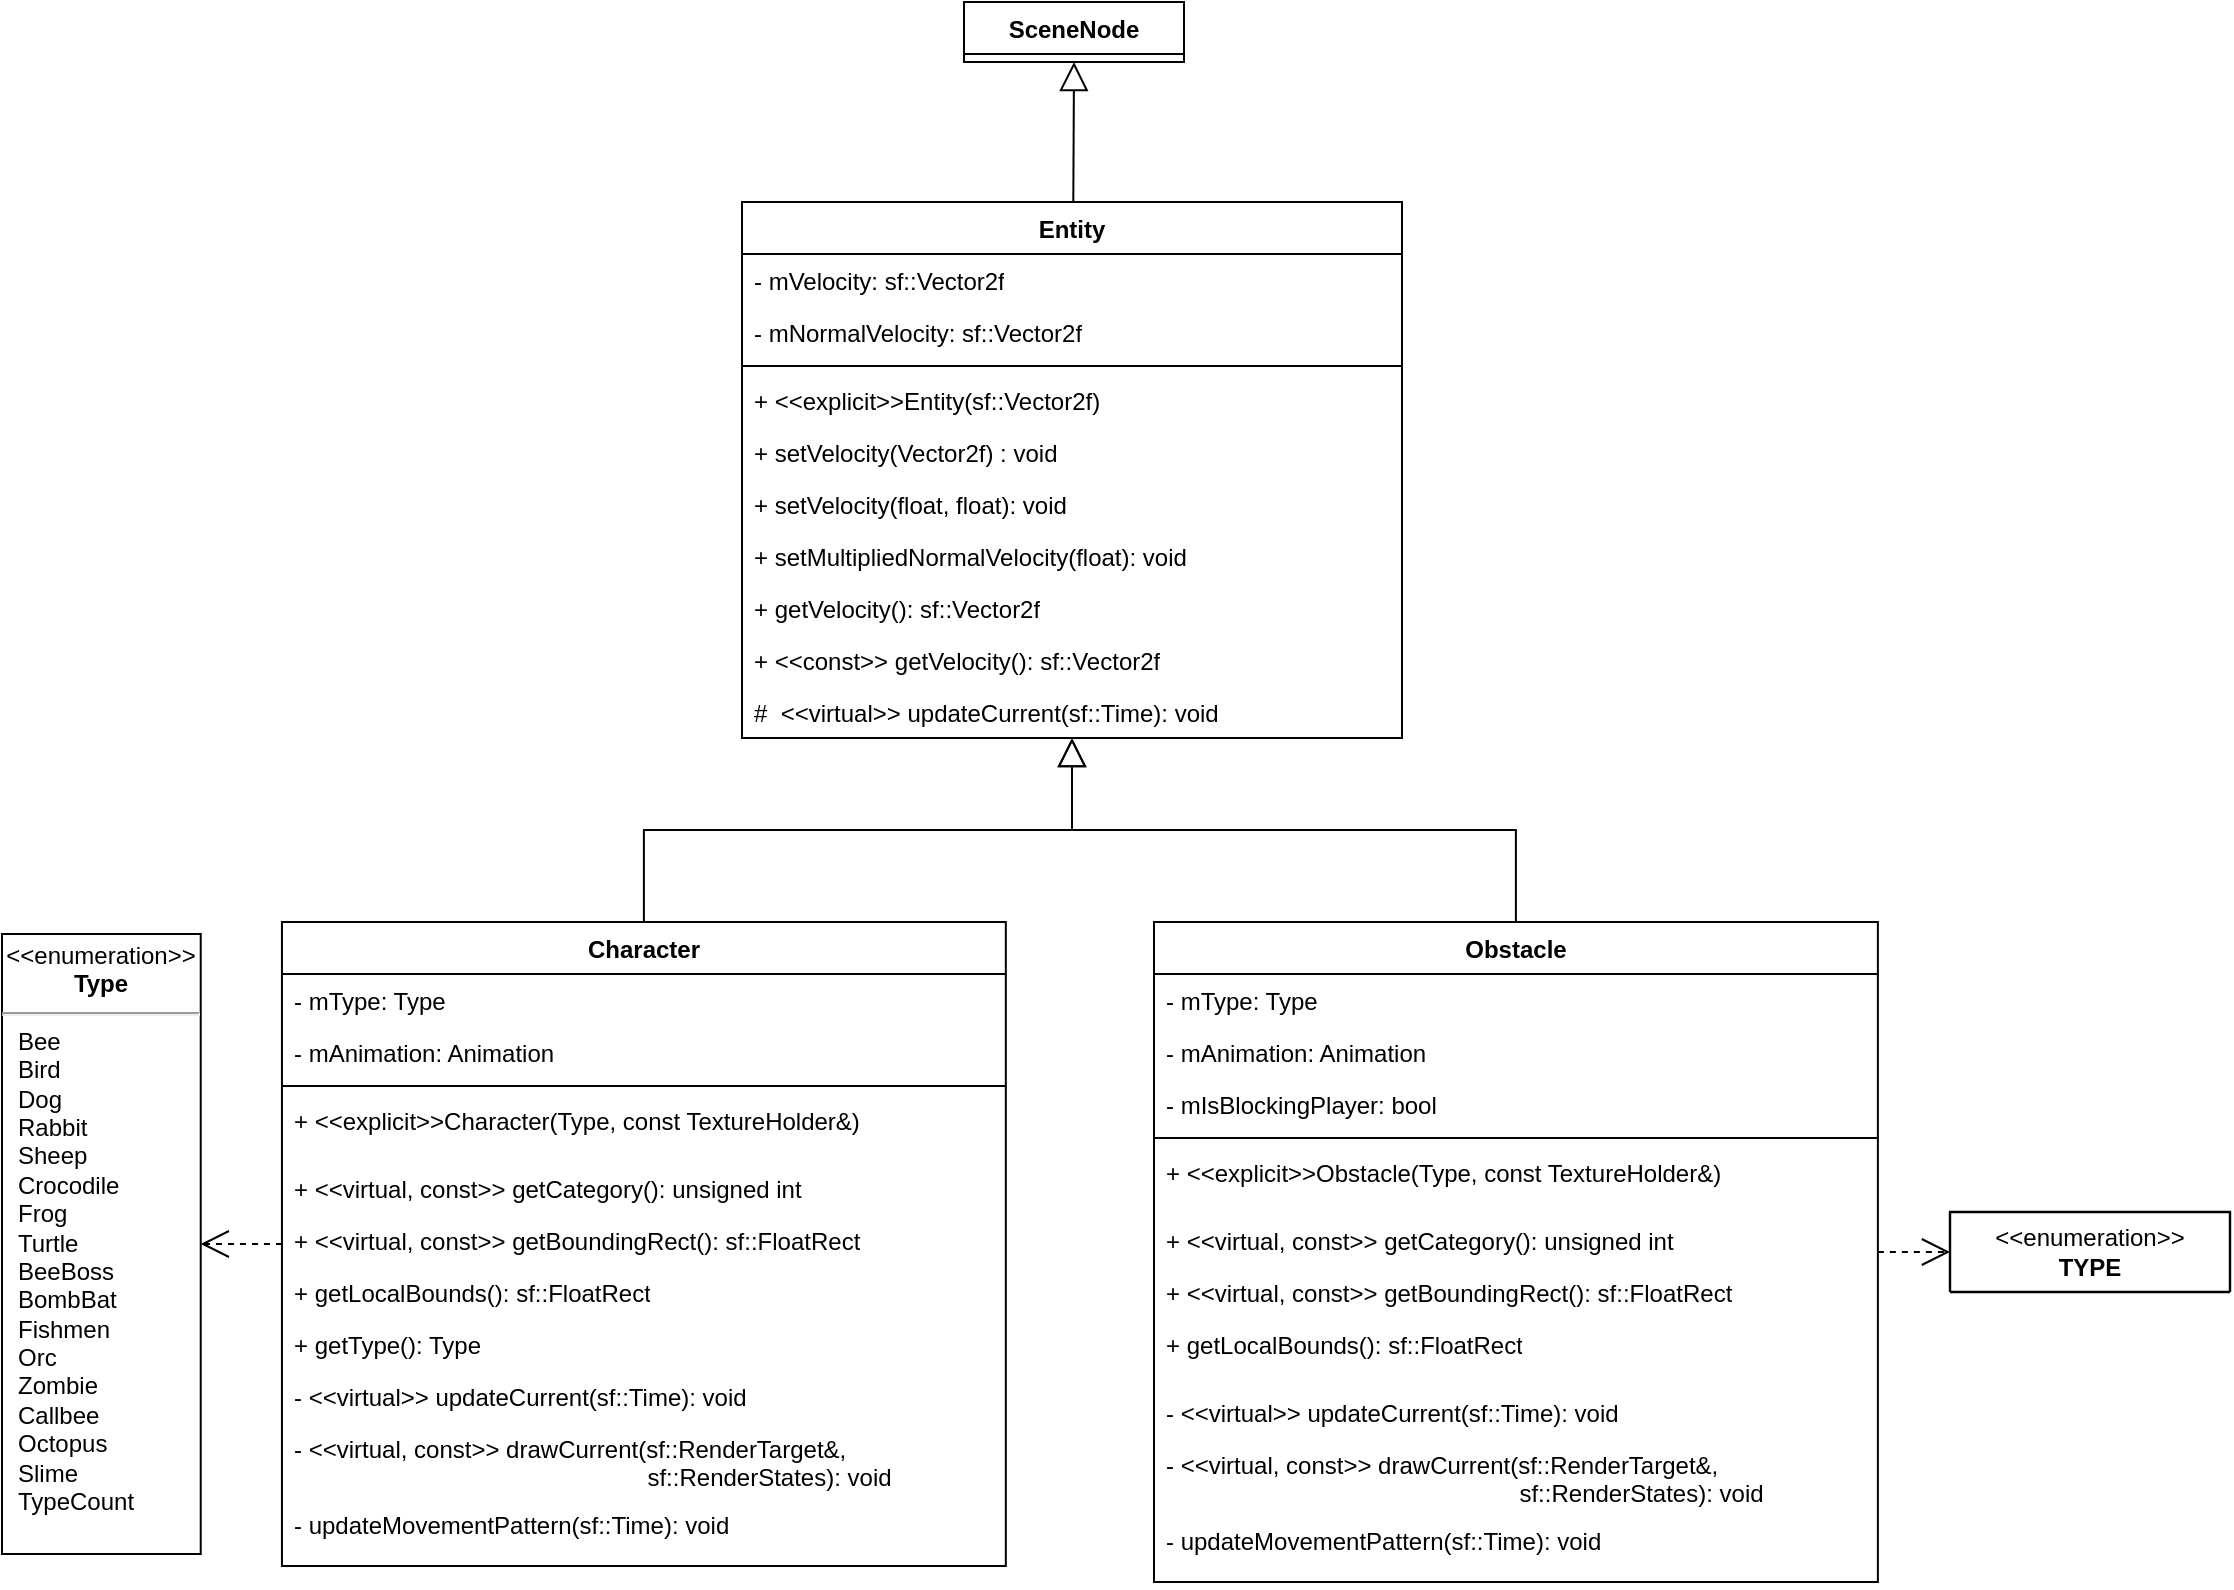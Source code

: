 <mxfile>
    <diagram id="fpd9Fu31cau4rlFF5W6Y" name="Page-1">
        <mxGraphModel dx="1935" dy="2785" grid="1" gridSize="10" guides="1" tooltips="1" connect="1" arrows="1" fold="1" page="1" pageScale="1" pageWidth="850" pageHeight="1100" math="0" shadow="0">
            <root>
                <mxCell id="0"/>
                <mxCell id="1" parent="0"/>
                <mxCell id="64" value="SceneNode" style="swimlane;fontStyle=1;align=center;verticalAlign=top;childLayout=stackLayout;horizontal=1;startSize=26;horizontalStack=0;resizeParent=1;resizeParentMax=0;resizeLast=0;collapsible=1;marginBottom=0;whiteSpace=wrap;html=1;" parent="1" vertex="1" collapsed="1">
                    <mxGeometry x="-59" y="-2050" width="110" height="30" as="geometry">
                        <mxRectangle x="170" y="720" width="330" height="34" as="alternateBounds"/>
                    </mxGeometry>
                </mxCell>
                <mxCell id="67" value="" style="line;strokeWidth=1;fillColor=none;align=left;verticalAlign=middle;spacingTop=-1;spacingLeft=3;spacingRight=3;rotatable=0;labelPosition=right;points=[];portConstraint=eastwest;strokeColor=inherit;" parent="64" vertex="1">
                    <mxGeometry y="26" width="330" height="8" as="geometry"/>
                </mxCell>
                <mxCell id="120" style="edgeStyle=none;html=1;entryX=0.5;entryY=1;entryDx=0;entryDy=0;endArrow=block;endFill=0;targetPerimeterSpacing=-1;endSize=12;" parent="1" source="132" target="64" edge="1">
                    <mxGeometry relative="1" as="geometry">
                        <mxPoint x="-4.0" y="-1960" as="sourcePoint"/>
                    </mxGeometry>
                </mxCell>
                <mxCell id="132" value="Entity" style="swimlane;fontStyle=1;align=center;verticalAlign=top;childLayout=stackLayout;horizontal=1;startSize=26;horizontalStack=0;resizeParent=1;resizeParentMax=0;resizeLast=0;collapsible=1;marginBottom=0;whiteSpace=wrap;html=1;" parent="1" vertex="1">
                    <mxGeometry x="-170.0" y="-1950" width="330" height="268" as="geometry"/>
                </mxCell>
                <mxCell id="133" value="- mVelocity: sf::Vector2f" style="text;strokeColor=none;fillColor=none;align=left;verticalAlign=top;spacingLeft=4;spacingRight=4;overflow=hidden;rotatable=0;points=[[0,0.5],[1,0.5]];portConstraint=eastwest;whiteSpace=wrap;html=1;" parent="132" vertex="1">
                    <mxGeometry y="26" width="330" height="26" as="geometry"/>
                </mxCell>
                <mxCell id="134" value="- mNormalVelocity: sf::Vector2f" style="text;strokeColor=none;fillColor=none;align=left;verticalAlign=top;spacingLeft=4;spacingRight=4;overflow=hidden;rotatable=0;points=[[0,0.5],[1,0.5]];portConstraint=eastwest;whiteSpace=wrap;html=1;" parent="132" vertex="1">
                    <mxGeometry y="52" width="330" height="26" as="geometry"/>
                </mxCell>
                <mxCell id="135" value="" style="line;strokeWidth=1;fillColor=none;align=left;verticalAlign=middle;spacingTop=-1;spacingLeft=3;spacingRight=3;rotatable=0;labelPosition=right;points=[];portConstraint=eastwest;strokeColor=inherit;" parent="132" vertex="1">
                    <mxGeometry y="78" width="330" height="8" as="geometry"/>
                </mxCell>
                <mxCell id="136" value="+ &amp;lt;&amp;lt;explicit&amp;gt;&amp;gt;Entity(sf::Vector2f)" style="text;strokeColor=none;fillColor=none;align=left;verticalAlign=top;spacingLeft=4;spacingRight=4;overflow=hidden;rotatable=0;points=[[0,0.5],[1,0.5]];portConstraint=eastwest;whiteSpace=wrap;html=1;" parent="132" vertex="1">
                    <mxGeometry y="86" width="330" height="26" as="geometry"/>
                </mxCell>
                <mxCell id="137" value="+ setVelocity(Vector2f) : void" style="text;strokeColor=none;fillColor=none;align=left;verticalAlign=top;spacingLeft=4;spacingRight=4;overflow=hidden;rotatable=0;points=[[0,0.5],[1,0.5]];portConstraint=eastwest;whiteSpace=wrap;html=1;" parent="132" vertex="1">
                    <mxGeometry y="112" width="330" height="26" as="geometry"/>
                </mxCell>
                <mxCell id="138" value="+ setVelocity(float, float): void" style="text;strokeColor=none;fillColor=none;align=left;verticalAlign=top;spacingLeft=4;spacingRight=4;overflow=hidden;rotatable=0;points=[[0,0.5],[1,0.5]];portConstraint=eastwest;whiteSpace=wrap;html=1;" parent="132" vertex="1">
                    <mxGeometry y="138" width="330" height="26" as="geometry"/>
                </mxCell>
                <mxCell id="139" value="+&amp;nbsp;setMultipliedNormalVelocity(float): void" style="text;strokeColor=none;fillColor=none;align=left;verticalAlign=top;spacingLeft=4;spacingRight=4;overflow=hidden;rotatable=0;points=[[0,0.5],[1,0.5]];portConstraint=eastwest;whiteSpace=wrap;html=1;" parent="132" vertex="1">
                    <mxGeometry y="164" width="330" height="26" as="geometry"/>
                </mxCell>
                <mxCell id="140" value="+ getVelocity(): sf::Vector2f" style="text;strokeColor=none;fillColor=none;align=left;verticalAlign=top;spacingLeft=4;spacingRight=4;overflow=hidden;rotatable=0;points=[[0,0.5],[1,0.5]];portConstraint=eastwest;whiteSpace=wrap;html=1;" parent="132" vertex="1">
                    <mxGeometry y="190" width="330" height="26" as="geometry"/>
                </mxCell>
                <mxCell id="141" value="+ &amp;lt;&amp;lt;const&amp;gt;&amp;gt; getVelocity(): sf::Vector2f" style="text;strokeColor=none;fillColor=none;align=left;verticalAlign=top;spacingLeft=4;spacingRight=4;overflow=hidden;rotatable=0;points=[[0,0.5],[1,0.5]];portConstraint=eastwest;whiteSpace=wrap;html=1;" parent="132" vertex="1">
                    <mxGeometry y="216" width="330" height="26" as="geometry"/>
                </mxCell>
                <mxCell id="142" value="#&amp;nbsp; &amp;lt;&amp;lt;virtual&amp;gt;&amp;gt; updateCurrent(sf::Time): void" style="text;strokeColor=none;fillColor=none;align=left;verticalAlign=top;spacingLeft=4;spacingRight=4;overflow=hidden;rotatable=0;points=[[0,0.5],[1,0.5]];portConstraint=eastwest;whiteSpace=wrap;html=1;" parent="132" vertex="1">
                    <mxGeometry y="242" width="330" height="26" as="geometry"/>
                </mxCell>
                <mxCell id="176" style="edgeStyle=orthogonalEdgeStyle;html=1;rounded=0;endArrow=block;endFill=0;endSize=12;" parent="1" source="143" target="132" edge="1">
                    <mxGeometry relative="1" as="geometry"/>
                </mxCell>
                <mxCell id="143" value="Character" style="swimlane;fontStyle=1;align=center;verticalAlign=top;childLayout=stackLayout;horizontal=1;startSize=26;horizontalStack=0;resizeParent=1;resizeParentMax=0;resizeLast=0;collapsible=1;marginBottom=0;whiteSpace=wrap;html=1;" parent="1" vertex="1">
                    <mxGeometry x="-400.025" y="-1590" width="361.94" height="322" as="geometry"/>
                </mxCell>
                <mxCell id="144" value="- mType: Type" style="text;strokeColor=none;fillColor=none;align=left;verticalAlign=top;spacingLeft=4;spacingRight=4;overflow=hidden;rotatable=0;points=[[0,0.5],[1,0.5]];portConstraint=eastwest;whiteSpace=wrap;html=1;" parent="143" vertex="1">
                    <mxGeometry y="26" width="361.94" height="26" as="geometry"/>
                </mxCell>
                <mxCell id="145" value="- mAnimation: Animation" style="text;strokeColor=none;fillColor=none;align=left;verticalAlign=top;spacingLeft=4;spacingRight=4;overflow=hidden;rotatable=0;points=[[0,0.5],[1,0.5]];portConstraint=eastwest;whiteSpace=wrap;html=1;" parent="143" vertex="1">
                    <mxGeometry y="52" width="361.94" height="26" as="geometry"/>
                </mxCell>
                <mxCell id="146" value="" style="line;strokeWidth=1;fillColor=none;align=left;verticalAlign=middle;spacingTop=-1;spacingLeft=3;spacingRight=3;rotatable=0;labelPosition=right;points=[];portConstraint=eastwest;strokeColor=inherit;" parent="143" vertex="1">
                    <mxGeometry y="78" width="361.94" height="8" as="geometry"/>
                </mxCell>
                <mxCell id="147" value="+ &amp;lt;&amp;lt;explicit&amp;gt;&amp;gt;Character(Type, const TextureHolder&amp;amp;)" style="text;strokeColor=none;fillColor=none;align=left;verticalAlign=top;spacingLeft=4;spacingRight=4;overflow=hidden;rotatable=0;points=[[0,0.5],[1,0.5]];portConstraint=eastwest;whiteSpace=wrap;html=1;" parent="143" vertex="1">
                    <mxGeometry y="86" width="361.94" height="34" as="geometry"/>
                </mxCell>
                <mxCell id="148" value="+ &amp;lt;&amp;lt;virtual, const&amp;gt;&amp;gt; getCategory(): unsigned int" style="text;strokeColor=none;fillColor=none;align=left;verticalAlign=top;spacingLeft=4;spacingRight=4;overflow=hidden;rotatable=0;points=[[0,0.5],[1,0.5]];portConstraint=eastwest;whiteSpace=wrap;html=1;" parent="143" vertex="1">
                    <mxGeometry y="120" width="361.94" height="26" as="geometry"/>
                </mxCell>
                <mxCell id="149" value="+ &amp;lt;&amp;lt;virtual, const&amp;gt;&amp;gt; getBoundingRect(): sf::FloatRect" style="text;strokeColor=none;fillColor=none;align=left;verticalAlign=top;spacingLeft=4;spacingRight=4;overflow=hidden;rotatable=0;points=[[0,0.5],[1,0.5]];portConstraint=eastwest;whiteSpace=wrap;html=1;" parent="143" vertex="1">
                    <mxGeometry y="146" width="361.94" height="26" as="geometry"/>
                </mxCell>
                <mxCell id="150" value="+ getLocalBounds(): sf::FloatRect" style="text;strokeColor=none;fillColor=none;align=left;verticalAlign=top;spacingLeft=4;spacingRight=4;overflow=hidden;rotatable=0;points=[[0,0.5],[1,0.5]];portConstraint=eastwest;whiteSpace=wrap;html=1;" parent="143" vertex="1">
                    <mxGeometry y="172" width="361.94" height="26" as="geometry"/>
                </mxCell>
                <mxCell id="151" value="+ getType(): Type" style="text;strokeColor=none;fillColor=none;align=left;verticalAlign=top;spacingLeft=4;spacingRight=4;overflow=hidden;rotatable=0;points=[[0,0.5],[1,0.5]];portConstraint=eastwest;whiteSpace=wrap;html=1;" parent="143" vertex="1">
                    <mxGeometry y="198" width="361.94" height="26" as="geometry"/>
                </mxCell>
                <mxCell id="152" value="- &amp;lt;&amp;lt;virtual&amp;gt;&amp;gt; updateCurrent(sf::Time): void" style="text;strokeColor=none;fillColor=none;align=left;verticalAlign=top;spacingLeft=4;spacingRight=4;overflow=hidden;rotatable=0;points=[[0,0.5],[1,0.5]];portConstraint=eastwest;whiteSpace=wrap;html=1;" parent="143" vertex="1">
                    <mxGeometry y="224" width="361.94" height="26" as="geometry"/>
                </mxCell>
                <mxCell id="153" value="- &amp;lt;&amp;lt;virtual, const&amp;gt;&amp;gt; drawCurrent(sf::RenderTarget&amp;amp;, &lt;br&gt;&lt;span style=&quot;white-space: pre;&quot;&gt;&#9;&lt;/span&gt;&lt;span style=&quot;white-space: pre;&quot;&gt;&#9;&lt;/span&gt;&lt;span style=&quot;white-space: pre;&quot;&gt;&#9;&lt;/span&gt;&lt;span style=&quot;white-space: pre;&quot;&gt;&#9;&lt;span style=&quot;white-space: pre;&quot;&gt;&#9;&lt;span style=&quot;white-space: pre;&quot;&gt;&#9;&lt;/span&gt; &lt;/span&gt; &lt;/span&gt;&amp;nbsp; &amp;nbsp;sf::RenderStates): void" style="text;strokeColor=none;fillColor=none;align=left;verticalAlign=top;spacingLeft=4;spacingRight=4;overflow=hidden;rotatable=0;points=[[0,0.5],[1,0.5]];portConstraint=eastwest;whiteSpace=wrap;html=1;" parent="143" vertex="1">
                    <mxGeometry y="250" width="361.94" height="38" as="geometry"/>
                </mxCell>
                <mxCell id="154" value="- updateMovementPattern(sf::Time): void" style="text;strokeColor=none;fillColor=none;align=left;verticalAlign=top;spacingLeft=4;spacingRight=4;overflow=hidden;rotatable=0;points=[[0,0.5],[1,0.5]];portConstraint=eastwest;whiteSpace=wrap;html=1;" parent="143" vertex="1">
                    <mxGeometry y="288" width="361.94" height="34" as="geometry"/>
                </mxCell>
                <mxCell id="155" value="&lt;p style=&quot;margin:0px;margin-top:4px;text-align:center;&quot;&gt;&amp;lt;&amp;lt;enumeration&amp;gt;&amp;gt;&lt;br&gt;&lt;b&gt;Type&lt;/b&gt;&lt;/p&gt;&lt;hr&gt;&lt;p style=&quot;margin:0px;margin-left:8px;text-align:left;&quot;&gt;Bee&lt;/p&gt;&lt;p style=&quot;margin:0px;margin-left:8px;text-align:left;&quot;&gt;Bird&lt;/p&gt;&lt;p style=&quot;margin:0px;margin-left:8px;text-align:left;&quot;&gt;Dog&lt;/p&gt;&lt;p style=&quot;margin:0px;margin-left:8px;text-align:left;&quot;&gt;Rabbit&lt;/p&gt;&lt;p style=&quot;margin:0px;margin-left:8px;text-align:left;&quot;&gt;Sheep&lt;/p&gt;&lt;p style=&quot;margin:0px;margin-left:8px;text-align:left;&quot;&gt;Crocodile&lt;/p&gt;&lt;p style=&quot;margin:0px;margin-left:8px;text-align:left;&quot;&gt;Frog&lt;/p&gt;&lt;p style=&quot;margin:0px;margin-left:8px;text-align:left;&quot;&gt;Turtle&lt;/p&gt;&lt;p style=&quot;border-color: var(--border-color); margin: 0px 0px 0px 8px; text-align: left;&quot;&gt;BeeBoss&lt;/p&gt;&lt;p style=&quot;border-color: var(--border-color); margin: 0px 0px 0px 8px; text-align: left;&quot;&gt;BombBat&lt;/p&gt;&lt;p style=&quot;border-color: var(--border-color); margin: 0px 0px 0px 8px; text-align: left;&quot;&gt;Fishmen&lt;/p&gt;&lt;p style=&quot;border-color: var(--border-color); margin: 0px 0px 0px 8px; text-align: left;&quot;&gt;Orc&lt;/p&gt;&lt;p style=&quot;border-color: var(--border-color); margin: 0px 0px 0px 8px; text-align: left;&quot;&gt;Zombie&lt;/p&gt;&lt;p style=&quot;border-color: var(--border-color); margin: 0px 0px 0px 8px; text-align: left;&quot;&gt;Callbee&lt;br style=&quot;border-color: var(--border-color);&quot;&gt;&lt;/p&gt;&lt;p style=&quot;border-color: var(--border-color); margin: 0px 0px 0px 8px; text-align: left;&quot;&gt;Octopus&lt;/p&gt;&lt;p style=&quot;border-color: var(--border-color); margin: 0px 0px 0px 8px; text-align: left;&quot;&gt;Slime&lt;/p&gt;&lt;p style=&quot;border-color: var(--border-color); margin: 0px 0px 0px 8px; text-align: left;&quot;&gt;TypeCount&lt;/p&gt;" style="shape=rect;html=1;overflow=fill;whiteSpace=wrap;" parent="1" vertex="1">
                    <mxGeometry x="-540" y="-1584" width="99.36" height="310" as="geometry"/>
                </mxCell>
                <mxCell id="156" value="" style="endArrow=open;endSize=12;dashed=1;html=1;rounded=0;" parent="1" source="143" target="155" edge="1">
                    <mxGeometry width="160" relative="1" as="geometry">
                        <mxPoint x="-611.94" y="-1446" as="sourcePoint"/>
                        <mxPoint x="-451.94" y="-1446" as="targetPoint"/>
                    </mxGeometry>
                </mxCell>
                <mxCell id="177" style="edgeStyle=orthogonalEdgeStyle;html=1;rounded=0;endArrow=block;endFill=0;endSize=12;" parent="1" source="159" target="132" edge="1">
                    <mxGeometry relative="1" as="geometry"/>
                </mxCell>
                <mxCell id="159" value="Obstacle" style="swimlane;fontStyle=1;align=center;verticalAlign=top;childLayout=stackLayout;horizontal=1;startSize=26;horizontalStack=0;resizeParent=1;resizeParentMax=0;resizeLast=0;collapsible=1;marginBottom=0;whiteSpace=wrap;html=1;" parent="1" vertex="1">
                    <mxGeometry x="36.0" y="-1590" width="361.94" height="330" as="geometry"/>
                </mxCell>
                <mxCell id="160" value="- mType: Type" style="text;strokeColor=none;fillColor=none;align=left;verticalAlign=top;spacingLeft=4;spacingRight=4;overflow=hidden;rotatable=0;points=[[0,0.5],[1,0.5]];portConstraint=eastwest;whiteSpace=wrap;html=1;" parent="159" vertex="1">
                    <mxGeometry y="26" width="361.94" height="26" as="geometry"/>
                </mxCell>
                <mxCell id="161" value="- mAnimation: Animation" style="text;strokeColor=none;fillColor=none;align=left;verticalAlign=top;spacingLeft=4;spacingRight=4;overflow=hidden;rotatable=0;points=[[0,0.5],[1,0.5]];portConstraint=eastwest;whiteSpace=wrap;html=1;" parent="159" vertex="1">
                    <mxGeometry y="52" width="361.94" height="26" as="geometry"/>
                </mxCell>
                <mxCell id="162" value="- mIsBlockingPlayer: bool" style="text;strokeColor=none;fillColor=none;align=left;verticalAlign=top;spacingLeft=4;spacingRight=4;overflow=hidden;rotatable=0;points=[[0,0.5],[1,0.5]];portConstraint=eastwest;whiteSpace=wrap;html=1;" parent="159" vertex="1">
                    <mxGeometry y="78" width="361.94" height="26" as="geometry"/>
                </mxCell>
                <mxCell id="163" value="" style="line;strokeWidth=1;fillColor=none;align=left;verticalAlign=middle;spacingTop=-1;spacingLeft=3;spacingRight=3;rotatable=0;labelPosition=right;points=[];portConstraint=eastwest;strokeColor=inherit;" parent="159" vertex="1">
                    <mxGeometry y="104" width="361.94" height="8" as="geometry"/>
                </mxCell>
                <mxCell id="164" value="+ &amp;lt;&amp;lt;explicit&amp;gt;&amp;gt;Obstacle(Type, const TextureHolder&amp;amp;)" style="text;strokeColor=none;fillColor=none;align=left;verticalAlign=top;spacingLeft=4;spacingRight=4;overflow=hidden;rotatable=0;points=[[0,0.5],[1,0.5]];portConstraint=eastwest;whiteSpace=wrap;html=1;" parent="159" vertex="1">
                    <mxGeometry y="112" width="361.94" height="34" as="geometry"/>
                </mxCell>
                <mxCell id="165" value="+ &amp;lt;&amp;lt;virtual, const&amp;gt;&amp;gt; getCategory(): unsigned int" style="text;strokeColor=none;fillColor=none;align=left;verticalAlign=top;spacingLeft=4;spacingRight=4;overflow=hidden;rotatable=0;points=[[0,0.5],[1,0.5]];portConstraint=eastwest;whiteSpace=wrap;html=1;" parent="159" vertex="1">
                    <mxGeometry y="146" width="361.94" height="26" as="geometry"/>
                </mxCell>
                <mxCell id="166" value="+ &amp;lt;&amp;lt;virtual, const&amp;gt;&amp;gt; getBoundingRect(): sf::FloatRect" style="text;strokeColor=none;fillColor=none;align=left;verticalAlign=top;spacingLeft=4;spacingRight=4;overflow=hidden;rotatable=0;points=[[0,0.5],[1,0.5]];portConstraint=eastwest;whiteSpace=wrap;html=1;" parent="159" vertex="1">
                    <mxGeometry y="172" width="361.94" height="26" as="geometry"/>
                </mxCell>
                <mxCell id="167" value="+ getLocalBounds(): sf::FloatRect" style="text;strokeColor=none;fillColor=none;align=left;verticalAlign=top;spacingLeft=4;spacingRight=4;overflow=hidden;rotatable=0;points=[[0,0.5],[1,0.5]];portConstraint=eastwest;whiteSpace=wrap;html=1;" parent="159" vertex="1">
                    <mxGeometry y="198" width="361.94" height="34" as="geometry"/>
                </mxCell>
                <mxCell id="168" value="- &amp;lt;&amp;lt;virtual&amp;gt;&amp;gt; updateCurrent(sf::Time): void" style="text;strokeColor=none;fillColor=none;align=left;verticalAlign=top;spacingLeft=4;spacingRight=4;overflow=hidden;rotatable=0;points=[[0,0.5],[1,0.5]];portConstraint=eastwest;whiteSpace=wrap;html=1;" parent="159" vertex="1">
                    <mxGeometry y="232" width="361.94" height="26" as="geometry"/>
                </mxCell>
                <mxCell id="169" value="- &amp;lt;&amp;lt;virtual, const&amp;gt;&amp;gt; drawCurrent(sf::RenderTarget&amp;amp;, &lt;br&gt;&lt;span style=&quot;white-space: pre;&quot;&gt;&#9;&lt;/span&gt;&lt;span style=&quot;white-space: pre;&quot;&gt;&#9;&lt;/span&gt;&lt;span style=&quot;white-space: pre;&quot;&gt;&#9;&lt;/span&gt;&lt;span style=&quot;white-space: pre;&quot;&gt;&#9;&lt;span style=&quot;white-space: pre;&quot;&gt;&#9;&lt;span style=&quot;white-space: pre;&quot;&gt;&#9;&lt;/span&gt; &lt;/span&gt; &lt;/span&gt;&amp;nbsp; &amp;nbsp;sf::RenderStates): void" style="text;strokeColor=none;fillColor=none;align=left;verticalAlign=top;spacingLeft=4;spacingRight=4;overflow=hidden;rotatable=0;points=[[0,0.5],[1,0.5]];portConstraint=eastwest;whiteSpace=wrap;html=1;" parent="159" vertex="1">
                    <mxGeometry y="258" width="361.94" height="38" as="geometry"/>
                </mxCell>
                <mxCell id="170" value="- updateMovementPattern(sf::Time): void" style="text;strokeColor=none;fillColor=none;align=left;verticalAlign=top;spacingLeft=4;spacingRight=4;overflow=hidden;rotatable=0;points=[[0,0.5],[1,0.5]];portConstraint=eastwest;whiteSpace=wrap;html=1;" parent="159" vertex="1">
                    <mxGeometry y="296" width="361.94" height="34" as="geometry"/>
                </mxCell>
                <mxCell id="171" value="" style="endArrow=open;endSize=12;dashed=1;html=1;rounded=0;" parent="1" source="159" target="172" edge="1">
                    <mxGeometry x="-0.132" y="22" width="160" relative="1" as="geometry">
                        <mxPoint x="940.94" y="-566" as="sourcePoint"/>
                        <mxPoint x="1305.94" y="-815.103" as="targetPoint"/>
                        <mxPoint as="offset"/>
                    </mxGeometry>
                </mxCell>
                <mxCell id="172" value="&amp;lt;&amp;lt;enumeration&amp;gt;&amp;gt;&lt;br style=&quot;border-color: var(--border-color);&quot;&gt;&lt;b style=&quot;border-color: var(--border-color);&quot;&gt;TYPE&lt;/b&gt;" style="swimlane;fontStyle=0;childLayout=stackLayout;horizontal=1;startSize=40;horizontalStack=0;resizeParent=1;resizeParentMax=0;resizeLast=0;collapsible=1;marginBottom=0;whiteSpace=wrap;html=1;fillColor=none;strokeWidth=1.2;gradientColor=none;" parent="1" collapsed="1" vertex="1">
                    <mxGeometry x="434" y="-1445" width="140" height="40" as="geometry">
                        <mxRectangle x="540" y="-1008" width="140" height="1330" as="alternateBounds"/>
                    </mxGeometry>
                </mxCell>
                <mxCell id="173" value="&lt;p style=&quot;border-color: var(--border-color); margin: 0px 0px 0px 8px;&quot;&gt;fence,&lt;/p&gt;&lt;p style=&quot;border-color: var(--border-color); margin: 0px 0px 0px 8px;&quot;&gt;campfire1,&lt;/p&gt;&lt;p style=&quot;border-color: var(--border-color); margin: 0px 0px 0px 8px;&quot;&gt;campfire2,&lt;/p&gt;&lt;p style=&quot;border-color: var(--border-color); margin: 0px 0px 0px 8px;&quot;&gt;pointer1,&lt;/p&gt;&lt;p style=&quot;border-color: var(--border-color); margin: 0px 0px 0px 8px;&quot;&gt;pointer2,&lt;/p&gt;&lt;p style=&quot;border-color: var(--border-color); margin: 0px 0px 0px 8px;&quot;&gt;stone1,&lt;/p&gt;&lt;p style=&quot;border-color: var(--border-color); margin: 0px 0px 0px 8px;&quot;&gt;stone2,&lt;/p&gt;&lt;p style=&quot;border-color: var(--border-color); margin: 0px 0px 0px 8px;&quot;&gt;stone3,&lt;/p&gt;&lt;p style=&quot;border-color: var(--border-color); margin: 0px 0px 0px 8px;&quot;&gt;stone4,&lt;/p&gt;&lt;p style=&quot;border-color: var(--border-color); margin: 0px 0px 0px 8px;&quot;&gt;stone5,&lt;/p&gt;&lt;p style=&quot;border-color: var(--border-color); margin: 0px 0px 0px 8px;&quot;&gt;grass1,&lt;/p&gt;&lt;p style=&quot;border-color: var(--border-color); margin: 0px 0px 0px 8px;&quot;&gt;grass2,&lt;/p&gt;&lt;p style=&quot;border-color: var(--border-color); margin: 0px 0px 0px 8px;&quot;&gt;grass3,&lt;/p&gt;&lt;p style=&quot;border-color: var(--border-color); margin: 0px 0px 0px 8px;&quot;&gt;grass4,&lt;/p&gt;&lt;p style=&quot;border-color: var(--border-color); margin: 0px 0px 0px 8px;&quot;&gt;grass5,&lt;/p&gt;&lt;p style=&quot;border-color: var(--border-color); margin: 0px 0px 0px 8px;&quot;&gt;bush1,&lt;/p&gt;&lt;p style=&quot;border-color: var(--border-color); margin: 0px 0px 0px 8px;&quot;&gt;bush2,&lt;/p&gt;&lt;p style=&quot;border-color: var(--border-color); margin: 0px 0px 0px 8px;&quot;&gt;bush3,&lt;/p&gt;&lt;p style=&quot;border-color: var(--border-color); margin: 0px 0px 0px 8px;&quot;&gt;bush4,&lt;/p&gt;&lt;p style=&quot;border-color: var(--border-color); margin: 0px 0px 0px 8px;&quot;&gt;flower1,&lt;/p&gt;&lt;p style=&quot;border-color: var(--border-color); margin: 0px 0px 0px 8px;&quot;&gt;flower2,&lt;/p&gt;&lt;p style=&quot;border-color: var(--border-color); margin: 0px 0px 0px 8px;&quot;&gt;flower3,&lt;/p&gt;&lt;p style=&quot;border-color: var(--border-color); margin: 0px 0px 0px 8px;&quot;&gt;flower4,&lt;/p&gt;&lt;p style=&quot;border-color: var(--border-color); margin: 0px 0px 0px 8px;&quot;&gt;butterfly1,&lt;/p&gt;&lt;p style=&quot;border-color: var(--border-color); margin: 0px 0px 0px 8px;&quot;&gt;butterfly2,&lt;/p&gt;&lt;p style=&quot;border-color: var(--border-color); margin: 0px 0px 0px 8px;&quot;&gt;butterfly3,&lt;/p&gt;&lt;p style=&quot;border-color: var(--border-color); margin: 0px 0px 0px 8px;&quot;&gt;butterfly4,&lt;/p&gt;&lt;p style=&quot;border-color: var(--border-color); margin: 0px 0px 0px 8px;&quot;&gt;tent,&lt;/p&gt;&lt;p style=&quot;border-color: var(--border-color); margin: 0px 0px 0px 8px;&quot;&gt;tree1,&lt;/p&gt;&lt;p style=&quot;border-color: var(--border-color); margin: 0px 0px 0px 8px;&quot;&gt;tree2,&lt;/p&gt;&lt;p style=&quot;border-color: var(--border-color); margin: 0px 0px 0px 8px;&quot;&gt;log,&lt;/p&gt;&lt;p style=&quot;border-color: var(--border-color); margin: 0px 0px 0px 8px;&quot;&gt;lamp,&lt;/p&gt;&lt;p style=&quot;border-color: var(--border-color); margin: 0px 0px 0px 8px;&quot;&gt;dirt1,&lt;/p&gt;&lt;p style=&quot;border-color: var(--border-color); margin: 0px 0px 0px 8px;&quot;&gt;dirt2,&lt;/p&gt;&lt;p style=&quot;border-color: var(--border-color); margin: 0px 0px 0px 8px;&quot;&gt;dirt3,&lt;/p&gt;&lt;p style=&quot;border-color: var(--border-color); margin: 0px 0px 0px 8px;&quot;&gt;box1,&lt;/p&gt;&lt;p style=&quot;border-color: var(--border-color); margin: 0px 0px 0px 8px;&quot;&gt;box2,&lt;/p&gt;&lt;p style=&quot;border-color: var(--border-color); margin: 0px 0px 0px 8px;&quot;&gt;box3,&lt;/p&gt;&lt;p style=&quot;border-color: var(--border-color); margin: 0px 0px 0px 8px;&quot;&gt;gy_log,&lt;/p&gt;&lt;p style=&quot;border-color: var(--border-color); margin: 0px 0px 0px 8px;&quot;&gt;gy_tree1,&lt;/p&gt;&lt;p style=&quot;border-color: var(--border-color); margin: 0px 0px 0px 8px;&quot;&gt;gy_tree2,&lt;/p&gt;&lt;p style=&quot;border-color: var(--border-color); margin: 0px 0px 0px 8px;&quot;&gt;gy_tree3,&lt;/p&gt;&lt;p style=&quot;border-color: var(--border-color); margin: 0px 0px 0px 8px;&quot;&gt;gy_tree4,&lt;/p&gt;&lt;p style=&quot;border-color: var(--border-color); margin: 0px 0px 0px 8px;&quot;&gt;gy_grass1,&lt;/p&gt;&lt;p style=&quot;border-color: var(--border-color); margin: 0px 0px 0px 8px;&quot;&gt;gy_grass2,&lt;/p&gt;&lt;p style=&quot;border-color: var(--border-color); margin: 0px 0px 0px 8px;&quot;&gt;gy_grass3,&lt;/p&gt;&lt;p style=&quot;border-color: var(--border-color); margin: 0px 0px 0px 8px;&quot;&gt;gy_grass4,&lt;/p&gt;&lt;p style=&quot;border-color: var(--border-color); margin: 0px 0px 0px 8px;&quot;&gt;gy_grass5,&lt;/p&gt;&lt;p style=&quot;border-color: var(--border-color); margin: 0px 0px 0px 8px;&quot;&gt;bone1,&lt;/p&gt;&lt;p style=&quot;border-color: var(--border-color); margin: 0px 0px 0px 8px;&quot;&gt;bone2,&lt;/p&gt;&lt;p style=&quot;border-color: var(--border-color); margin: 0px 0px 0px 8px;&quot;&gt;bone3,&lt;/p&gt;&lt;p style=&quot;border-color: var(--border-color); margin: 0px 0px 0px 8px;&quot;&gt;bone4,&lt;/p&gt;&lt;p style=&quot;border-color: var(--border-color); margin: 0px 0px 0px 8px;&quot;&gt;lantern,&lt;/p&gt;&lt;p style=&quot;border-color: var(--border-color); margin: 0px 0px 0px 8px;&quot;&gt;gy_fence,&lt;/p&gt;&lt;p style=&quot;border-color: var(--border-color); margin: 0px 0px 0px 8px;&quot;&gt;statue1,&lt;/p&gt;&lt;p style=&quot;border-color: var(--border-color); margin: 0px 0px 0px 8px;&quot;&gt;statue2,&lt;/p&gt;&lt;p style=&quot;border-color: var(--border-color); margin: 0px 0px 0px 8px;&quot;&gt;statue3,&lt;/p&gt;&lt;p style=&quot;border-color: var(--border-color); margin: 0px 0px 0px 8px;&quot;&gt;statue4,&lt;/p&gt;&lt;p style=&quot;border-color: var(--border-color); margin: 0px 0px 0px 8px;&quot;&gt;statue5,&lt;/p&gt;&lt;p style=&quot;border-color: var(--border-color); margin: 0px 0px 0px 8px;&quot;&gt;statue6,&lt;/p&gt;&lt;p style=&quot;border-color: var(--border-color); margin: 0px 0px 0px 8px;&quot;&gt;rv_grass1,&lt;/p&gt;&lt;p style=&quot;border-color: var(--border-color); margin: 0px 0px 0px 8px;&quot;&gt;rv_grass2,&lt;/p&gt;&lt;p style=&quot;border-color: var(--border-color); margin: 0px 0px 0px 8px;&quot;&gt;rv_grass3,&lt;/p&gt;&lt;p style=&quot;border-color: var(--border-color); margin: 0px 0px 0px 8px;&quot;&gt;rv_grass4,&lt;/p&gt;&lt;p style=&quot;border-color: var(--border-color); margin: 0px 0px 0px 8px;&quot;&gt;rv_grass5,&lt;/p&gt;&lt;p style=&quot;border-color: var(--border-color); margin: 0px 0px 0px 8px;&quot;&gt;rv_stone1,&lt;/p&gt;&lt;p style=&quot;border-color: var(--border-color); margin: 0px 0px 0px 8px;&quot;&gt;rv_stone2,&lt;/p&gt;&lt;p style=&quot;border-color: var(--border-color); margin: 0px 0px 0px 8px;&quot;&gt;rv_stone3,&lt;/p&gt;&lt;p style=&quot;border-color: var(--border-color); margin: 0px 0px 0px 8px;&quot;&gt;rv_stone4,&lt;/p&gt;&lt;p style=&quot;border-color: var(--border-color); margin: 0px 0px 0px 8px;&quot;&gt;rv_stone5,&lt;/p&gt;&lt;p style=&quot;border-color: var(--border-color); margin: 0px 0px 0px 8px;&quot;&gt;jump_log,&lt;/p&gt;&lt;p style=&quot;border-color: var(--border-color); margin: 0px 0px 0px 8px;&quot;&gt;sw_tree1,&lt;/p&gt;&lt;p style=&quot;border-color: var(--border-color); margin: 0px 0px 0px 8px;&quot;&gt;sw_tre2,&lt;/p&gt;&lt;p style=&quot;border-color: var(--border-color); margin: 0px 0px 0px 8px;&quot;&gt;torch,&lt;/p&gt;&lt;p style=&quot;border-color: var(--border-color); margin: 0px 0px 0px 8px;&quot;&gt;sw_grass1,&lt;/p&gt;&lt;p style=&quot;border-color: var(--border-color); margin: 0px 0px 0px 8px;&quot;&gt;sw_grass2,&lt;/p&gt;&lt;p style=&quot;border-color: var(--border-color); margin: 0px 0px 0px 8px;&quot;&gt;sw_grass3,&lt;/p&gt;&lt;p style=&quot;border-color: var(--border-color); margin: 0px 0px 0px 8px;&quot;&gt;sw_grass4,&lt;/p&gt;&lt;p style=&quot;border-color: var(--border-color); margin: 0px 0px 0px 8px;&quot;&gt;sw_grass5,&lt;/p&gt;&lt;p style=&quot;border-color: var(--border-color); margin: 0px 0px 0px 8px;&quot;&gt;sw_stone1,&lt;/p&gt;&lt;p style=&quot;border-color: var(--border-color); margin: 0px 0px 0px 8px;&quot;&gt;sw_stone2,&lt;/p&gt;&lt;p style=&quot;border-color: var(--border-color); margin: 0px 0px 0px 8px;&quot;&gt;sw_stone3,&lt;/p&gt;&lt;p style=&quot;border-color: var(--border-color); margin: 0px 0px 0px 8px;&quot;&gt;sw_stone4,&lt;/p&gt;&lt;p style=&quot;border-color: var(--border-color); margin: 0px 0px 0px 8px;&quot;&gt;sw_stone5,&lt;/p&gt;&lt;p style=&quot;border-color: var(--border-color); margin: 0px 0px 0px 8px;&quot;&gt;sw_pointer1,&lt;/p&gt;&lt;p style=&quot;border-color: var(--border-color); margin: 0px 0px 0px 8px;&quot;&gt;sw_pointer2,&lt;/p&gt;&lt;p style=&quot;border-color: var(--border-color); margin: 0px 0px 0px 8px;&quot;&gt;well,&lt;/p&gt;" style="text;align=left;verticalAlign=top;spacingLeft=4;spacingRight=4;overflow=hidden;rotatable=0;points=[[0,0.5],[1,0.5]];portConstraint=eastwest;whiteSpace=wrap;html=1;strokeColor=default;fillColor=default;strokeWidth=1.2;" parent="172" vertex="1">
                    <mxGeometry y="40" width="140" height="1290" as="geometry"/>
                </mxCell>
            </root>
        </mxGraphModel>
    </diagram>
</mxfile>
